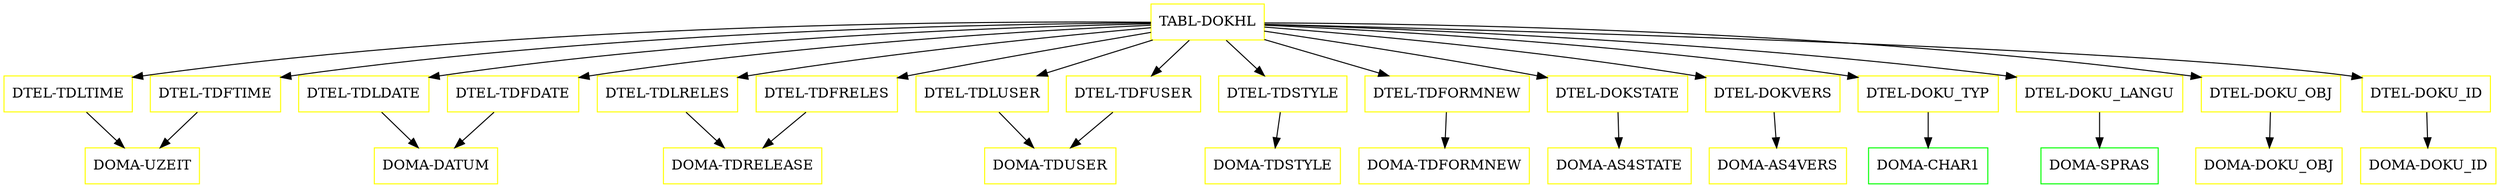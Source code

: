 digraph G {
  "TABL-DOKHL" [shape=box,color=yellow];
  "DTEL-TDLTIME" [shape=box,color=yellow,URL="./DTEL_TDLTIME.html"];
  "DOMA-UZEIT" [shape=box,color=yellow,URL="./DOMA_UZEIT.html"];
  "DTEL-TDLDATE" [shape=box,color=yellow,URL="./DTEL_TDLDATE.html"];
  "DOMA-DATUM" [shape=box,color=yellow,URL="./DOMA_DATUM.html"];
  "DTEL-TDLRELES" [shape=box,color=yellow,URL="./DTEL_TDLRELES.html"];
  "DOMA-TDRELEASE" [shape=box,color=yellow,URL="./DOMA_TDRELEASE.html"];
  "DTEL-TDLUSER" [shape=box,color=yellow,URL="./DTEL_TDLUSER.html"];
  "DOMA-TDUSER" [shape=box,color=yellow,URL="./DOMA_TDUSER.html"];
  "DTEL-TDFTIME" [shape=box,color=yellow,URL="./DTEL_TDFTIME.html"];
  "DTEL-TDFDATE" [shape=box,color=yellow,URL="./DTEL_TDFDATE.html"];
  "DTEL-TDFRELES" [shape=box,color=yellow,URL="./DTEL_TDFRELES.html"];
  "DTEL-TDFUSER" [shape=box,color=yellow,URL="./DTEL_TDFUSER.html"];
  "DTEL-TDSTYLE" [shape=box,color=yellow,URL="./DTEL_TDSTYLE.html"];
  "DOMA-TDSTYLE" [shape=box,color=yellow,URL="./DOMA_TDSTYLE.html"];
  "DTEL-TDFORMNEW" [shape=box,color=yellow,URL="./DTEL_TDFORMNEW.html"];
  "DOMA-TDFORMNEW" [shape=box,color=yellow,URL="./DOMA_TDFORMNEW.html"];
  "DTEL-DOKSTATE" [shape=box,color=yellow,URL="./DTEL_DOKSTATE.html"];
  "DOMA-AS4STATE" [shape=box,color=yellow,URL="./DOMA_AS4STATE.html"];
  "DTEL-DOKVERS" [shape=box,color=yellow,URL="./DTEL_DOKVERS.html"];
  "DOMA-AS4VERS" [shape=box,color=yellow,URL="./DOMA_AS4VERS.html"];
  "DTEL-DOKU_TYP" [shape=box,color=yellow,URL="./DTEL_DOKU_TYP.html"];
  "DOMA-CHAR1" [shape=box,color=green,URL="./DOMA_CHAR1.html"];
  "DTEL-DOKU_LANGU" [shape=box,color=yellow,URL="./DTEL_DOKU_LANGU.html"];
  "DOMA-SPRAS" [shape=box,color=green,URL="./DOMA_SPRAS.html"];
  "DTEL-DOKU_OBJ" [shape=box,color=yellow,URL="./DTEL_DOKU_OBJ.html"];
  "DOMA-DOKU_OBJ" [shape=box,color=yellow,URL="./DOMA_DOKU_OBJ.html"];
  "DTEL-DOKU_ID" [shape=box,color=yellow,URL="./DTEL_DOKU_ID.html"];
  "DOMA-DOKU_ID" [shape=box,color=yellow,URL="./DOMA_DOKU_ID.html"];
  "TABL-DOKHL" -> "DTEL-DOKU_ID";
  "TABL-DOKHL" -> "DTEL-DOKU_OBJ";
  "TABL-DOKHL" -> "DTEL-DOKU_LANGU";
  "TABL-DOKHL" -> "DTEL-DOKU_TYP";
  "TABL-DOKHL" -> "DTEL-DOKVERS";
  "TABL-DOKHL" -> "DTEL-DOKSTATE";
  "TABL-DOKHL" -> "DTEL-TDFORMNEW";
  "TABL-DOKHL" -> "DTEL-TDSTYLE";
  "TABL-DOKHL" -> "DTEL-TDFUSER";
  "TABL-DOKHL" -> "DTEL-TDFRELES";
  "TABL-DOKHL" -> "DTEL-TDFDATE";
  "TABL-DOKHL" -> "DTEL-TDFTIME";
  "TABL-DOKHL" -> "DTEL-TDLUSER";
  "TABL-DOKHL" -> "DTEL-TDLRELES";
  "TABL-DOKHL" -> "DTEL-TDLDATE";
  "TABL-DOKHL" -> "DTEL-TDLTIME";
  "DTEL-TDLTIME" -> "DOMA-UZEIT";
  "DTEL-TDLDATE" -> "DOMA-DATUM";
  "DTEL-TDLRELES" -> "DOMA-TDRELEASE";
  "DTEL-TDLUSER" -> "DOMA-TDUSER";
  "DTEL-TDFTIME" -> "DOMA-UZEIT";
  "DTEL-TDFDATE" -> "DOMA-DATUM";
  "DTEL-TDFRELES" -> "DOMA-TDRELEASE";
  "DTEL-TDFUSER" -> "DOMA-TDUSER";
  "DTEL-TDSTYLE" -> "DOMA-TDSTYLE";
  "DTEL-TDFORMNEW" -> "DOMA-TDFORMNEW";
  "DTEL-DOKSTATE" -> "DOMA-AS4STATE";
  "DTEL-DOKVERS" -> "DOMA-AS4VERS";
  "DTEL-DOKU_TYP" -> "DOMA-CHAR1";
  "DTEL-DOKU_LANGU" -> "DOMA-SPRAS";
  "DTEL-DOKU_OBJ" -> "DOMA-DOKU_OBJ";
  "DTEL-DOKU_ID" -> "DOMA-DOKU_ID";
}
